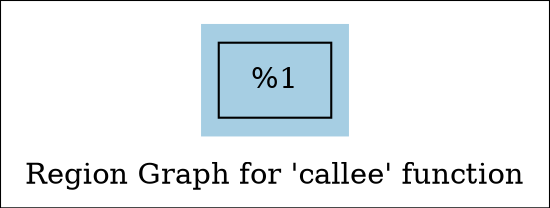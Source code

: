 digraph "Region Graph for 'callee' function" {
	label="Region Graph for 'callee' function";

	Node0xd50ea0 [shape=record,label="{%1}"];
	colorscheme = "paired12"
        subgraph cluster_0xd793d0 {
          label = "";
          style = filled;
          color = 1
          Node0xd50ea0;
        }
}
